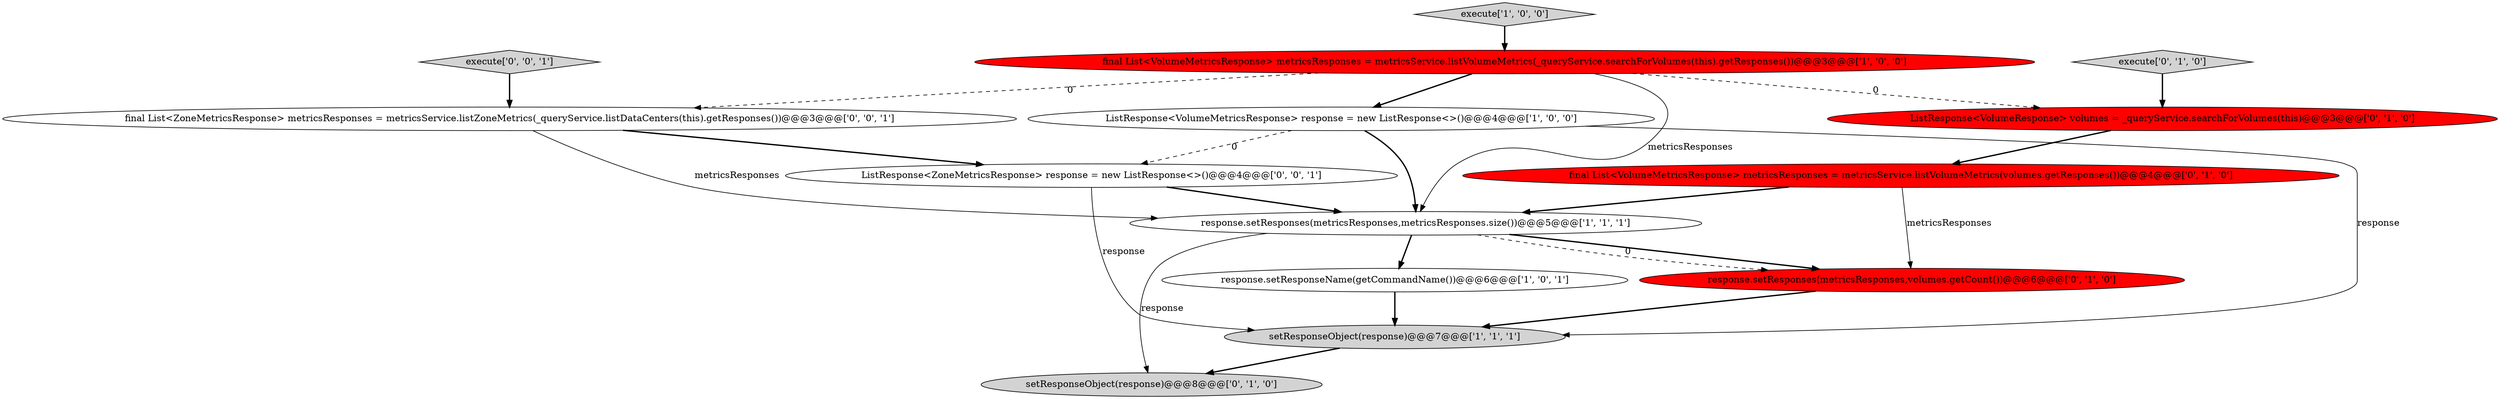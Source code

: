 digraph {
8 [style = filled, label = "execute['0', '1', '0']", fillcolor = lightgray, shape = diamond image = "AAA0AAABBB2BBB"];
9 [style = filled, label = "final List<VolumeMetricsResponse> metricsResponses = metricsService.listVolumeMetrics(volumes.getResponses())@@@4@@@['0', '1', '0']", fillcolor = red, shape = ellipse image = "AAA1AAABBB2BBB"];
13 [style = filled, label = "final List<ZoneMetricsResponse> metricsResponses = metricsService.listZoneMetrics(_queryService.listDataCenters(this).getResponses())@@@3@@@['0', '0', '1']", fillcolor = white, shape = ellipse image = "AAA0AAABBB3BBB"];
0 [style = filled, label = "ListResponse<VolumeMetricsResponse> response = new ListResponse<>()@@@4@@@['1', '0', '0']", fillcolor = white, shape = ellipse image = "AAA0AAABBB1BBB"];
3 [style = filled, label = "response.setResponseName(getCommandName())@@@6@@@['1', '0', '1']", fillcolor = white, shape = ellipse image = "AAA0AAABBB1BBB"];
2 [style = filled, label = "setResponseObject(response)@@@7@@@['1', '1', '1']", fillcolor = lightgray, shape = ellipse image = "AAA0AAABBB1BBB"];
4 [style = filled, label = "final List<VolumeMetricsResponse> metricsResponses = metricsService.listVolumeMetrics(_queryService.searchForVolumes(this).getResponses())@@@3@@@['1', '0', '0']", fillcolor = red, shape = ellipse image = "AAA1AAABBB1BBB"];
12 [style = filled, label = "execute['0', '0', '1']", fillcolor = lightgray, shape = diamond image = "AAA0AAABBB3BBB"];
5 [style = filled, label = "response.setResponses(metricsResponses,metricsResponses.size())@@@5@@@['1', '1', '1']", fillcolor = white, shape = ellipse image = "AAA0AAABBB1BBB"];
1 [style = filled, label = "execute['1', '0', '0']", fillcolor = lightgray, shape = diamond image = "AAA0AAABBB1BBB"];
11 [style = filled, label = "ListResponse<ZoneMetricsResponse> response = new ListResponse<>()@@@4@@@['0', '0', '1']", fillcolor = white, shape = ellipse image = "AAA0AAABBB3BBB"];
7 [style = filled, label = "setResponseObject(response)@@@8@@@['0', '1', '0']", fillcolor = lightgray, shape = ellipse image = "AAA0AAABBB2BBB"];
6 [style = filled, label = "ListResponse<VolumeResponse> volumes = _queryService.searchForVolumes(this)@@@3@@@['0', '1', '0']", fillcolor = red, shape = ellipse image = "AAA1AAABBB2BBB"];
10 [style = filled, label = "response.setResponses(metricsResponses,volumes.getCount())@@@6@@@['0', '1', '0']", fillcolor = red, shape = ellipse image = "AAA1AAABBB2BBB"];
5->3 [style = bold, label=""];
9->10 [style = solid, label="metricsResponses"];
5->10 [style = bold, label=""];
1->4 [style = bold, label=""];
0->2 [style = solid, label="response"];
8->6 [style = bold, label=""];
0->11 [style = dashed, label="0"];
4->6 [style = dashed, label="0"];
13->11 [style = bold, label=""];
4->0 [style = bold, label=""];
11->2 [style = solid, label="response"];
12->13 [style = bold, label=""];
11->5 [style = bold, label=""];
3->2 [style = bold, label=""];
5->10 [style = dashed, label="0"];
5->7 [style = solid, label="response"];
9->5 [style = bold, label=""];
10->2 [style = bold, label=""];
2->7 [style = bold, label=""];
6->9 [style = bold, label=""];
4->13 [style = dashed, label="0"];
13->5 [style = solid, label="metricsResponses"];
4->5 [style = solid, label="metricsResponses"];
0->5 [style = bold, label=""];
}
